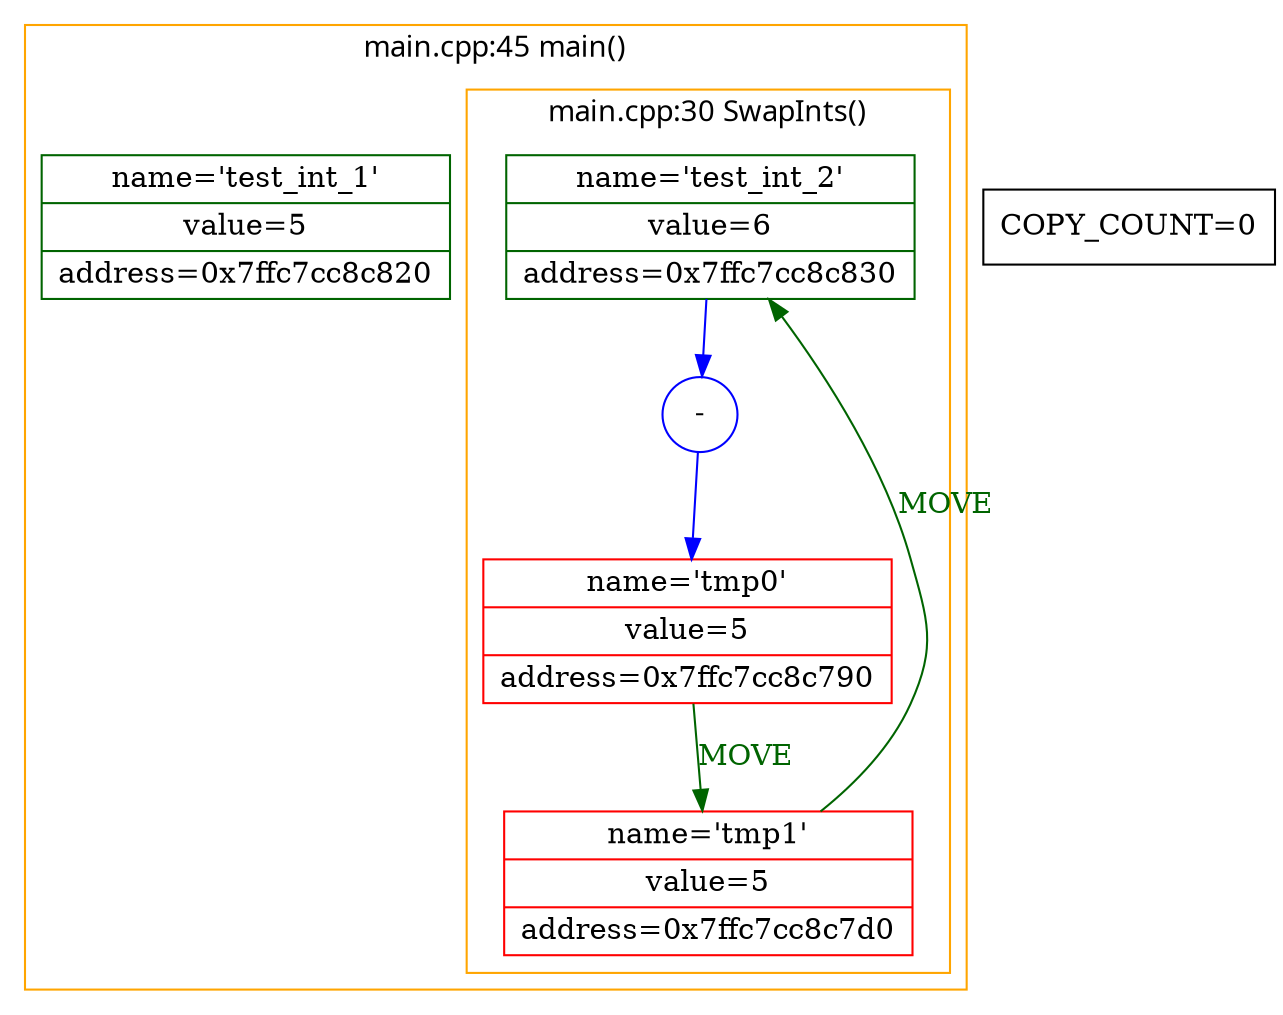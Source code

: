digraph G {
node [shape=record];
fontname="Roboto Mono"
subgraph cluster1 {
color=orange
label="main.cpp:45 main()"
test_int_1 [color=darkgreen, label="{name='test_int_1'|value=5|address=0x7ffc7cc8c820}"]
test_int_2 [color=darkgreen, label="{name='test_int_2'|value=6|address=0x7ffc7cc8c830}"]
subgraph cluster2 {
color=orange
label="main.cpp:30 SwapInts()"
tmp0 [color=red, label="{name='tmp0'|value=5|address=0x7ffc7cc8c790}"]
u_op1 [color=blue, shape=circle, label="-"]
test_int_2 -> u_op1 [color=blue, label="", fontcolor=""]
u_op1 -> tmp0 [color=blue, label="", fontcolor=""]
tmp1 [color=red, label="{name='tmp1'|value=5|address=0x7ffc7cc8c7d0}"]
tmp0 -> tmp1 [color=darkgreen, label="MOVE", fontcolor="darkgreen"]
tmp1 -> test_int_2 [color=darkgreen, label="MOVE", fontcolor="darkgreen"]
}
}
subgraph caption {
label="..."
COPIES [label="COPY_COUNT=0"]
}
}
